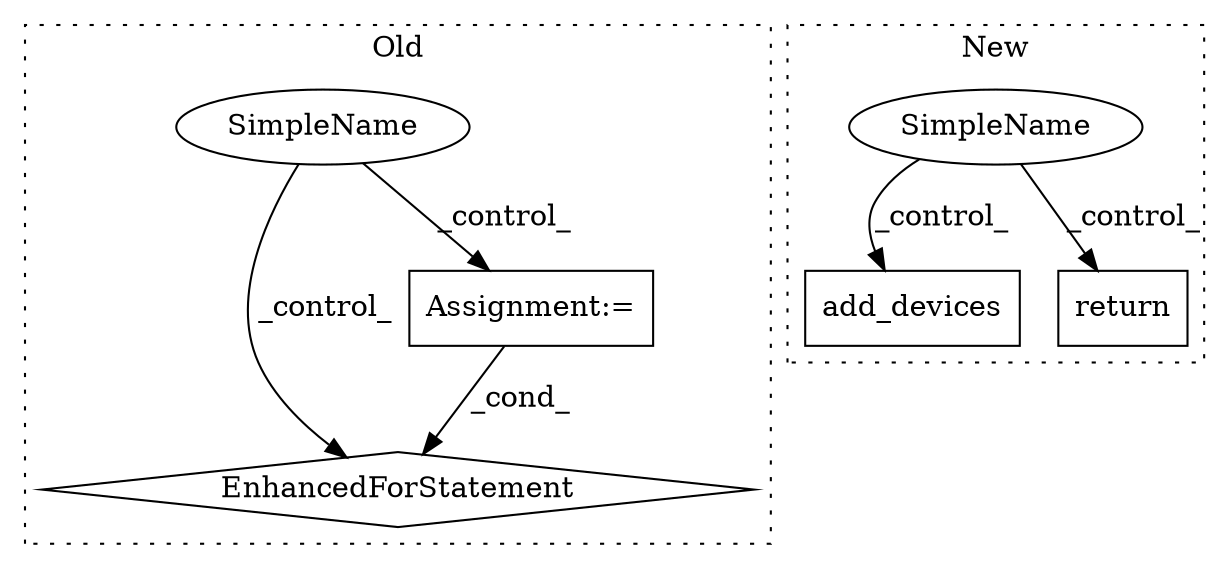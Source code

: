 digraph G {
subgraph cluster0 {
1 [label="EnhancedForStatement" a="70" s="892,978" l="57,2" shape="diamond"];
3 [label="Assignment:=" a="7" s="892,978" l="57,2" shape="box"];
4 [label="SimpleName" a="42" s="869" l="13" shape="ellipse"];
label = "Old";
style="dotted";
}
subgraph cluster1 {
2 [label="add_devices" a="32" s="1085,1108" l="12,1" shape="box"];
5 [label="SimpleName" a="42" s="" l="" shape="ellipse"];
6 [label="return" a="41" s="721" l="7" shape="box"];
label = "New";
style="dotted";
}
3 -> 1 [label="_cond_"];
4 -> 1 [label="_control_"];
4 -> 3 [label="_control_"];
5 -> 2 [label="_control_"];
5 -> 6 [label="_control_"];
}